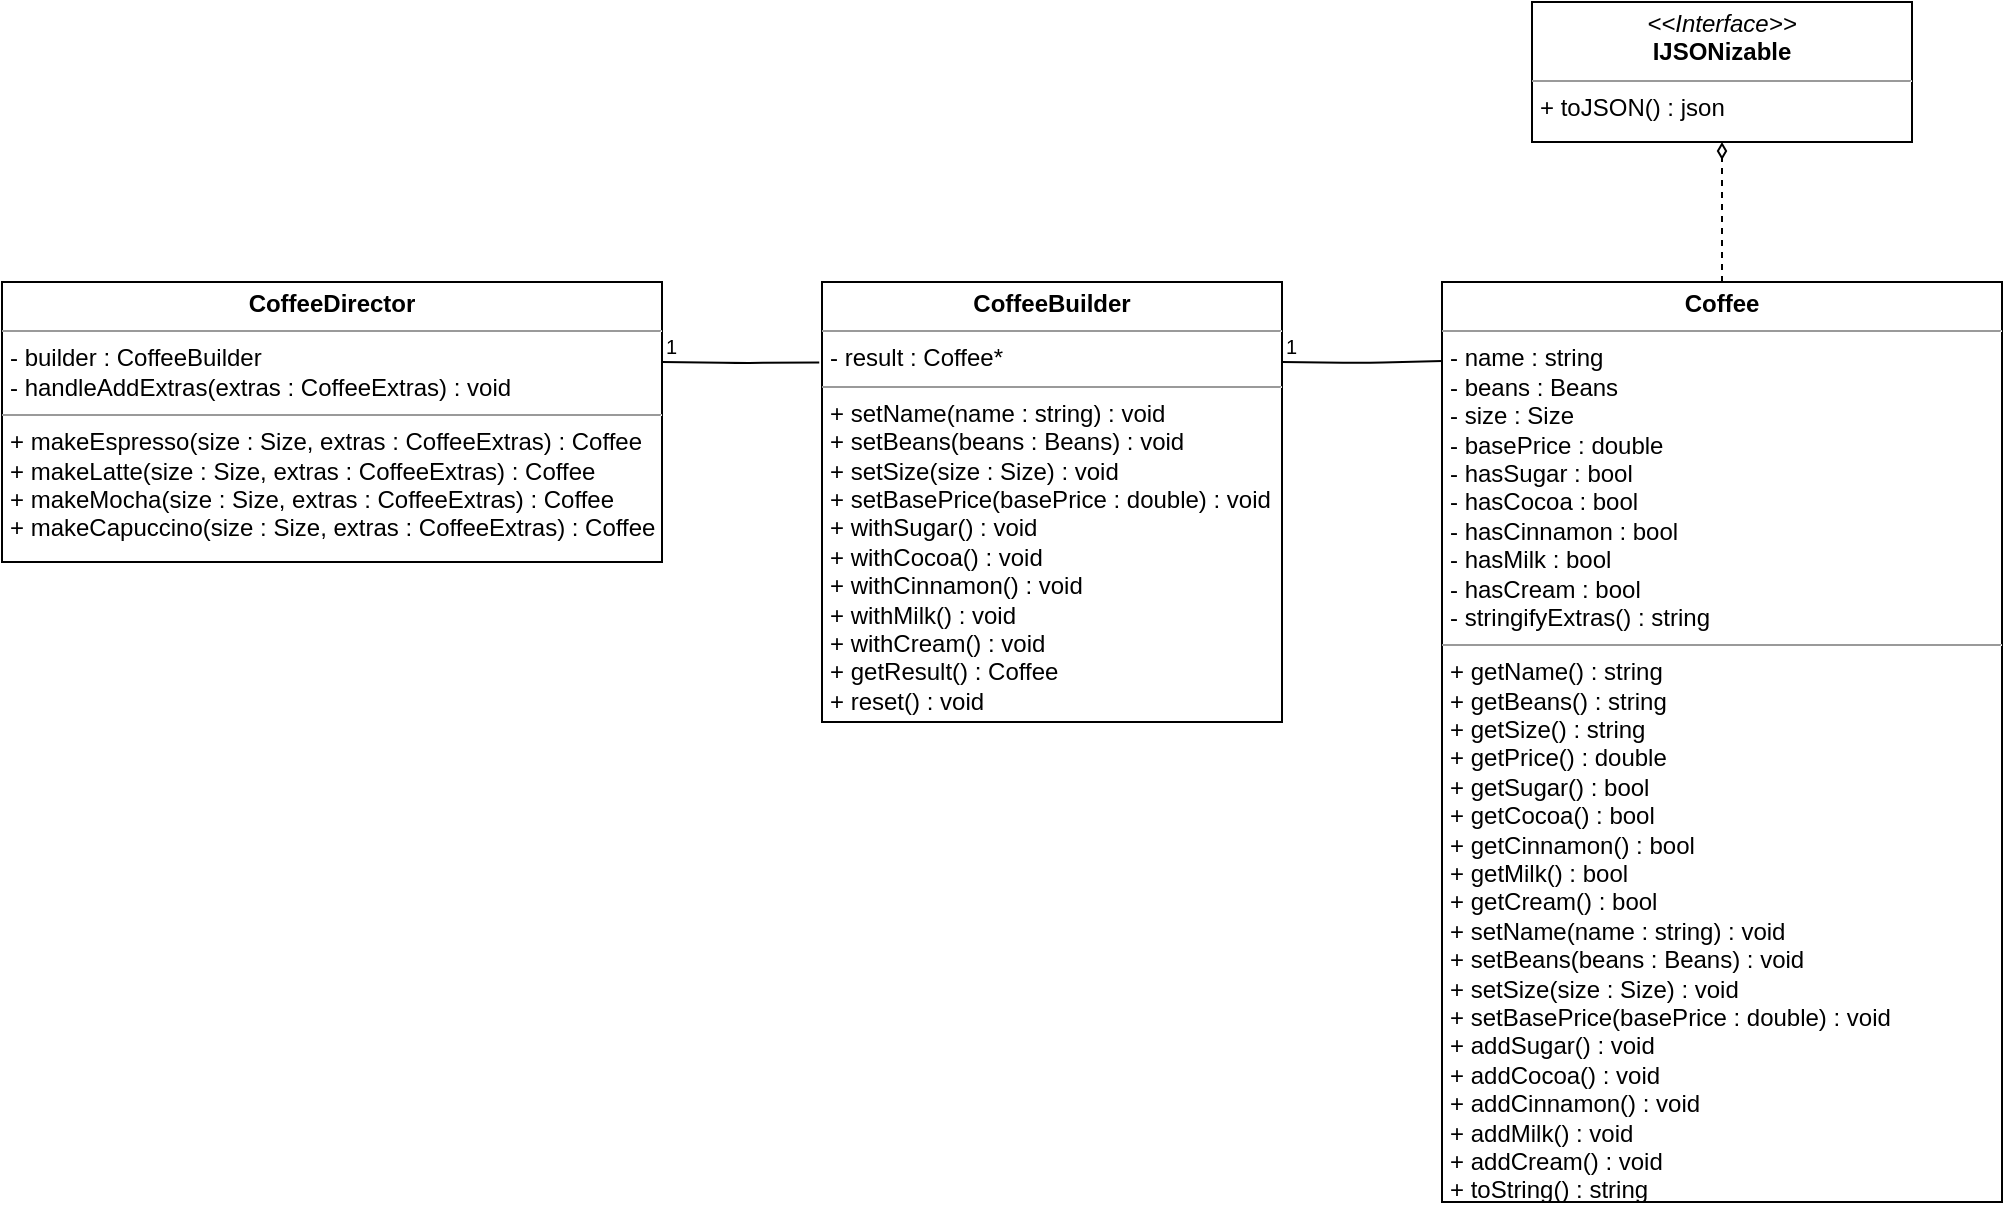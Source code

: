 <mxfile version="13.0.1" type="device"><diagram id="wsmTay9NU7fDsjxvidvQ" name="Page-1"><mxGraphModel dx="981" dy="499" grid="1" gridSize="10" guides="1" tooltips="1" connect="1" arrows="1" fold="1" page="1" pageScale="1" pageWidth="1169" pageHeight="827" math="0" shadow="0"><root><mxCell id="0"/><mxCell id="1" parent="0"/><mxCell id="HdQHelG-X7VQEFfdVjzs-1" value="&lt;p style=&quot;margin: 0px ; margin-top: 4px ; text-align: center&quot;&gt;&lt;b&gt;CoffeeDirector&lt;/b&gt;&lt;/p&gt;&lt;hr size=&quot;1&quot;&gt;&lt;p style=&quot;margin: 0px ; margin-left: 4px&quot;&gt;- builder : CoffeeBuilder&lt;/p&gt;&lt;p style=&quot;margin: 0px ; margin-left: 4px&quot;&gt;- handleAddExtras(extras : CoffeeExtras) : void&lt;/p&gt;&lt;hr size=&quot;1&quot;&gt;&lt;p style=&quot;margin: 0px ; margin-left: 4px&quot;&gt;+ makeEspresso(size : Size, extras : CoffeeExtras) : Coffee&lt;/p&gt;&lt;p style=&quot;margin: 0px ; margin-left: 4px&quot;&gt;+ makeLatte(size : Size, extras : CoffeeExtras) : Coffee&lt;br&gt;&lt;/p&gt;&lt;p style=&quot;margin: 0px ; margin-left: 4px&quot;&gt;+ makeMocha(size : Size, extras : CoffeeExtras) : Coffee&lt;br&gt;&lt;/p&gt;&lt;p style=&quot;margin: 0px ; margin-left: 4px&quot;&gt;+ makeCapuccino(size : Size, extras : CoffeeExtras) : Coffee&lt;br&gt;&lt;/p&gt;" style="verticalAlign=top;align=left;overflow=fill;fontSize=12;fontFamily=Helvetica;html=1;" vertex="1" parent="1"><mxGeometry x="40" y="160" width="330" height="140" as="geometry"/></mxCell><mxCell id="HdQHelG-X7VQEFfdVjzs-2" value="&lt;p style=&quot;margin: 0px ; margin-top: 4px ; text-align: center&quot;&gt;&lt;b&gt;CoffeeBuilder&lt;/b&gt;&lt;/p&gt;&lt;hr size=&quot;1&quot;&gt;&lt;p style=&quot;margin: 0px ; margin-left: 4px&quot;&gt;- result : Coffee*&lt;/p&gt;&lt;hr size=&quot;1&quot;&gt;&lt;p style=&quot;margin: 0px ; margin-left: 4px&quot;&gt;+ setName(name : string) : void&lt;/p&gt;&lt;p style=&quot;margin: 0px ; margin-left: 4px&quot;&gt;+ setBeans(beans : Beans) : void&lt;/p&gt;&lt;p style=&quot;margin: 0px ; margin-left: 4px&quot;&gt;+ setSize(size : Size) : void&lt;/p&gt;&lt;p style=&quot;margin: 0px ; margin-left: 4px&quot;&gt;+ setBasePrice(basePrice : double) : void&lt;/p&gt;&lt;p style=&quot;margin: 0px ; margin-left: 4px&quot;&gt;+ withSugar() : void&lt;/p&gt;&lt;p style=&quot;margin: 0px ; margin-left: 4px&quot;&gt;+ withCocoa() : void&lt;/p&gt;&lt;p style=&quot;margin: 0px ; margin-left: 4px&quot;&gt;+ withCinnamon() : void&lt;/p&gt;&lt;p style=&quot;margin: 0px ; margin-left: 4px&quot;&gt;+ withMilk() : void&lt;/p&gt;&lt;p style=&quot;margin: 0px ; margin-left: 4px&quot;&gt;+ withCream() : void&lt;/p&gt;&lt;p style=&quot;margin: 0px ; margin-left: 4px&quot;&gt;+ getResult() : Coffee&lt;/p&gt;&lt;p style=&quot;margin: 0px ; margin-left: 4px&quot;&gt;+ reset() : void&lt;/p&gt;" style="verticalAlign=top;align=left;overflow=fill;fontSize=12;fontFamily=Helvetica;html=1;" vertex="1" parent="1"><mxGeometry x="450" y="160" width="230" height="220" as="geometry"/></mxCell><mxCell id="HdQHelG-X7VQEFfdVjzs-6" style="edgeStyle=orthogonalEdgeStyle;rounded=0;orthogonalLoop=1;jettySize=auto;html=1;entryX=0.5;entryY=1;entryDx=0;entryDy=0;endArrow=diamondThin;endFill=0;dashed=1;strokeColor=#000000;" edge="1" parent="1" source="HdQHelG-X7VQEFfdVjzs-3" target="HdQHelG-X7VQEFfdVjzs-4"><mxGeometry relative="1" as="geometry"/></mxCell><mxCell id="HdQHelG-X7VQEFfdVjzs-3" value="&lt;p style=&quot;margin: 0px ; margin-top: 4px ; text-align: center&quot;&gt;&lt;b&gt;Coffee&lt;/b&gt;&lt;/p&gt;&lt;hr size=&quot;1&quot;&gt;&lt;p style=&quot;margin: 0px ; margin-left: 4px&quot;&gt;- name : string&lt;/p&gt;&lt;p style=&quot;margin: 0px ; margin-left: 4px&quot;&gt;- beans : Beans&lt;/p&gt;&lt;p style=&quot;margin: 0px ; margin-left: 4px&quot;&gt;- size : Size&lt;/p&gt;&lt;p style=&quot;margin: 0px ; margin-left: 4px&quot;&gt;- basePrice : double&lt;/p&gt;&lt;p style=&quot;margin: 0px ; margin-left: 4px&quot;&gt;- hasSugar : bool&lt;/p&gt;&lt;p style=&quot;margin: 0px ; margin-left: 4px&quot;&gt;- hasCocoa : bool&lt;/p&gt;&lt;p style=&quot;margin: 0px ; margin-left: 4px&quot;&gt;- hasCinnamon : bool&lt;/p&gt;&lt;p style=&quot;margin: 0px ; margin-left: 4px&quot;&gt;- hasMilk : bool&lt;/p&gt;&lt;p style=&quot;margin: 0px ; margin-left: 4px&quot;&gt;- hasCream : bool&lt;/p&gt;&lt;p style=&quot;margin: 0px ; margin-left: 4px&quot;&gt;- stringifyExtras() : string&lt;/p&gt;&lt;hr size=&quot;1&quot;&gt;&lt;p style=&quot;margin: 0px ; margin-left: 4px&quot;&gt;+ getName() : string&lt;/p&gt;&lt;p style=&quot;margin: 0px ; margin-left: 4px&quot;&gt;+ getBeans() : string&lt;/p&gt;&lt;p style=&quot;margin: 0px ; margin-left: 4px&quot;&gt;+ getSize() : string&lt;/p&gt;&lt;p style=&quot;margin: 0px ; margin-left: 4px&quot;&gt;+ getPrice() : double&lt;/p&gt;&lt;p style=&quot;margin: 0px ; margin-left: 4px&quot;&gt;+ getSugar() : bool&lt;/p&gt;&lt;p style=&quot;margin: 0px ; margin-left: 4px&quot;&gt;+ getCocoa() : bool&lt;/p&gt;&lt;p style=&quot;margin: 0px ; margin-left: 4px&quot;&gt;+ getCinnamon() : bool&lt;/p&gt;&lt;p style=&quot;margin: 0px ; margin-left: 4px&quot;&gt;+ getMilk() : bool&lt;/p&gt;&lt;p style=&quot;margin: 0px ; margin-left: 4px&quot;&gt;+ getCream() : bool&lt;/p&gt;&lt;p style=&quot;margin: 0px ; margin-left: 4px&quot;&gt;+ setName(name : string) : void&lt;/p&gt;&lt;p style=&quot;margin: 0px ; margin-left: 4px&quot;&gt;+ setBeans(beans : Beans) : void&lt;/p&gt;&lt;p style=&quot;margin: 0px ; margin-left: 4px&quot;&gt;+ setSize(size : Size) : void&lt;/p&gt;&lt;p style=&quot;margin: 0px ; margin-left: 4px&quot;&gt;+ setBasePrice(basePrice : double) : void&lt;/p&gt;&lt;p style=&quot;margin: 0px ; margin-left: 4px&quot;&gt;+ addSugar() : void&lt;/p&gt;&lt;p style=&quot;margin: 0px ; margin-left: 4px&quot;&gt;+ addCocoa() : void&lt;br&gt;&lt;/p&gt;&lt;p style=&quot;margin: 0px ; margin-left: 4px&quot;&gt;+ addCinnamon() : void&lt;br&gt;&lt;/p&gt;&lt;p style=&quot;margin: 0px ; margin-left: 4px&quot;&gt;+ addMilk() : void&lt;br&gt;&lt;/p&gt;&lt;p style=&quot;margin: 0px ; margin-left: 4px&quot;&gt;+ addCream() : void&lt;br&gt;&lt;/p&gt;&lt;p style=&quot;margin: 0px ; margin-left: 4px&quot;&gt;+ toString() : string&lt;/p&gt;" style="verticalAlign=top;align=left;overflow=fill;fontSize=12;fontFamily=Helvetica;html=1;" vertex="1" parent="1"><mxGeometry x="760" y="160" width="280" height="460" as="geometry"/></mxCell><mxCell id="HdQHelG-X7VQEFfdVjzs-4" value="&lt;p style=&quot;margin: 0px ; margin-top: 4px ; text-align: center&quot;&gt;&lt;i&gt;&amp;lt;&amp;lt;Interface&amp;gt;&amp;gt;&lt;/i&gt;&lt;br&gt;&lt;b&gt;IJSONizable&lt;/b&gt;&lt;/p&gt;&lt;hr size=&quot;1&quot;&gt;&lt;p style=&quot;margin: 0px ; margin-left: 4px&quot;&gt;+ toJSON() : json&lt;br&gt;&lt;/p&gt;" style="verticalAlign=top;align=left;overflow=fill;fontSize=12;fontFamily=Helvetica;html=1;" vertex="1" parent="1"><mxGeometry x="805" y="20" width="190" height="70" as="geometry"/></mxCell><mxCell id="HdQHelG-X7VQEFfdVjzs-11" value="" style="endArrow=none;html=1;edgeStyle=orthogonalEdgeStyle;strokeColor=#000000;entryX=0.001;entryY=0.086;entryDx=0;entryDy=0;entryPerimeter=0;" edge="1" parent="1" target="HdQHelG-X7VQEFfdVjzs-3"><mxGeometry relative="1" as="geometry"><mxPoint x="680" y="200" as="sourcePoint"/><mxPoint x="840" y="200" as="targetPoint"/></mxGeometry></mxCell><mxCell id="HdQHelG-X7VQEFfdVjzs-12" value="1" style="resizable=0;html=1;align=left;verticalAlign=bottom;labelBackgroundColor=#ffffff;fontSize=10;" connectable="0" vertex="1" parent="HdQHelG-X7VQEFfdVjzs-11"><mxGeometry x="-1" relative="1" as="geometry"/></mxCell><mxCell id="HdQHelG-X7VQEFfdVjzs-13" value="" style="resizable=0;html=1;align=right;verticalAlign=bottom;labelBackgroundColor=#ffffff;fontSize=10;" connectable="0" vertex="1" parent="HdQHelG-X7VQEFfdVjzs-11"><mxGeometry x="1" relative="1" as="geometry"/></mxCell><mxCell id="HdQHelG-X7VQEFfdVjzs-17" value="" style="endArrow=none;html=1;edgeStyle=orthogonalEdgeStyle;strokeColor=#000000;entryX=-0.006;entryY=0.183;entryDx=0;entryDy=0;entryPerimeter=0;" edge="1" parent="1" target="HdQHelG-X7VQEFfdVjzs-2"><mxGeometry relative="1" as="geometry"><mxPoint x="370" y="200" as="sourcePoint"/><mxPoint x="440" y="200" as="targetPoint"/></mxGeometry></mxCell><mxCell id="HdQHelG-X7VQEFfdVjzs-18" value="1" style="resizable=0;html=1;align=left;verticalAlign=bottom;labelBackgroundColor=#ffffff;fontSize=10;" connectable="0" vertex="1" parent="HdQHelG-X7VQEFfdVjzs-17"><mxGeometry x="-1" relative="1" as="geometry"/></mxCell><mxCell id="HdQHelG-X7VQEFfdVjzs-19" value="" style="resizable=0;html=1;align=right;verticalAlign=bottom;labelBackgroundColor=#ffffff;fontSize=10;" connectable="0" vertex="1" parent="HdQHelG-X7VQEFfdVjzs-17"><mxGeometry x="1" relative="1" as="geometry"/></mxCell></root></mxGraphModel></diagram></mxfile>